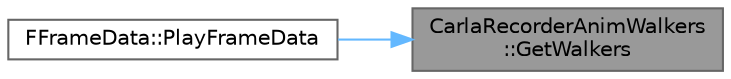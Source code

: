 digraph "CarlaRecorderAnimWalkers::GetWalkers"
{
 // INTERACTIVE_SVG=YES
 // LATEX_PDF_SIZE
  bgcolor="transparent";
  edge [fontname=Helvetica,fontsize=10,labelfontname=Helvetica,labelfontsize=10];
  node [fontname=Helvetica,fontsize=10,shape=box,height=0.2,width=0.4];
  rankdir="RL";
  Node1 [id="Node000001",label="CarlaRecorderAnimWalkers\l::GetWalkers",height=0.2,width=0.4,color="gray40", fillcolor="grey60", style="filled", fontcolor="black",tooltip=" "];
  Node1 -> Node2 [id="edge1_Node000001_Node000002",dir="back",color="steelblue1",style="solid",tooltip=" "];
  Node2 [id="Node000002",label="FFrameData::PlayFrameData",height=0.2,width=0.4,color="grey40", fillcolor="white", style="filled",URL="$de/db4/classFFrameData.html#aa23cccda1659af6f10264e73a73c1e27",tooltip=" "];
}
